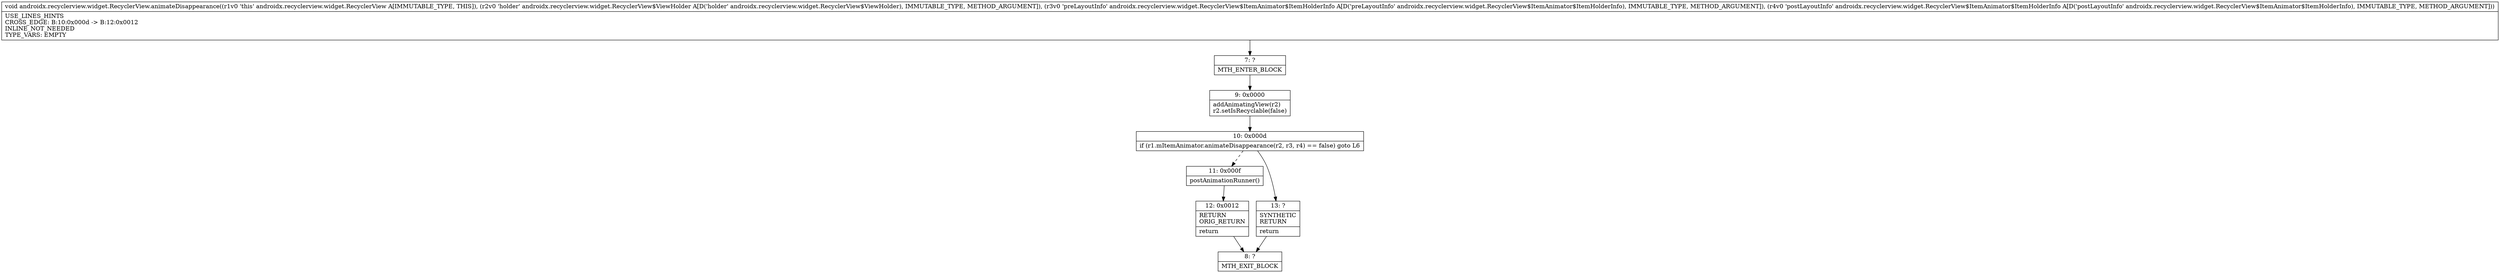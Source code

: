 digraph "CFG forandroidx.recyclerview.widget.RecyclerView.animateDisappearance(Landroidx\/recyclerview\/widget\/RecyclerView$ViewHolder;Landroidx\/recyclerview\/widget\/RecyclerView$ItemAnimator$ItemHolderInfo;Landroidx\/recyclerview\/widget\/RecyclerView$ItemAnimator$ItemHolderInfo;)V" {
Node_7 [shape=record,label="{7\:\ ?|MTH_ENTER_BLOCK\l}"];
Node_9 [shape=record,label="{9\:\ 0x0000|addAnimatingView(r2)\lr2.setIsRecyclable(false)\l}"];
Node_10 [shape=record,label="{10\:\ 0x000d|if (r1.mItemAnimator.animateDisappearance(r2, r3, r4) == false) goto L6\l}"];
Node_11 [shape=record,label="{11\:\ 0x000f|postAnimationRunner()\l}"];
Node_12 [shape=record,label="{12\:\ 0x0012|RETURN\lORIG_RETURN\l|return\l}"];
Node_8 [shape=record,label="{8\:\ ?|MTH_EXIT_BLOCK\l}"];
Node_13 [shape=record,label="{13\:\ ?|SYNTHETIC\lRETURN\l|return\l}"];
MethodNode[shape=record,label="{void androidx.recyclerview.widget.RecyclerView.animateDisappearance((r1v0 'this' androidx.recyclerview.widget.RecyclerView A[IMMUTABLE_TYPE, THIS]), (r2v0 'holder' androidx.recyclerview.widget.RecyclerView$ViewHolder A[D('holder' androidx.recyclerview.widget.RecyclerView$ViewHolder), IMMUTABLE_TYPE, METHOD_ARGUMENT]), (r3v0 'preLayoutInfo' androidx.recyclerview.widget.RecyclerView$ItemAnimator$ItemHolderInfo A[D('preLayoutInfo' androidx.recyclerview.widget.RecyclerView$ItemAnimator$ItemHolderInfo), IMMUTABLE_TYPE, METHOD_ARGUMENT]), (r4v0 'postLayoutInfo' androidx.recyclerview.widget.RecyclerView$ItemAnimator$ItemHolderInfo A[D('postLayoutInfo' androidx.recyclerview.widget.RecyclerView$ItemAnimator$ItemHolderInfo), IMMUTABLE_TYPE, METHOD_ARGUMENT]))  | USE_LINES_HINTS\lCROSS_EDGE: B:10:0x000d \-\> B:12:0x0012\lINLINE_NOT_NEEDED\lTYPE_VARS: EMPTY\l}"];
MethodNode -> Node_7;Node_7 -> Node_9;
Node_9 -> Node_10;
Node_10 -> Node_11[style=dashed];
Node_10 -> Node_13;
Node_11 -> Node_12;
Node_12 -> Node_8;
Node_13 -> Node_8;
}

